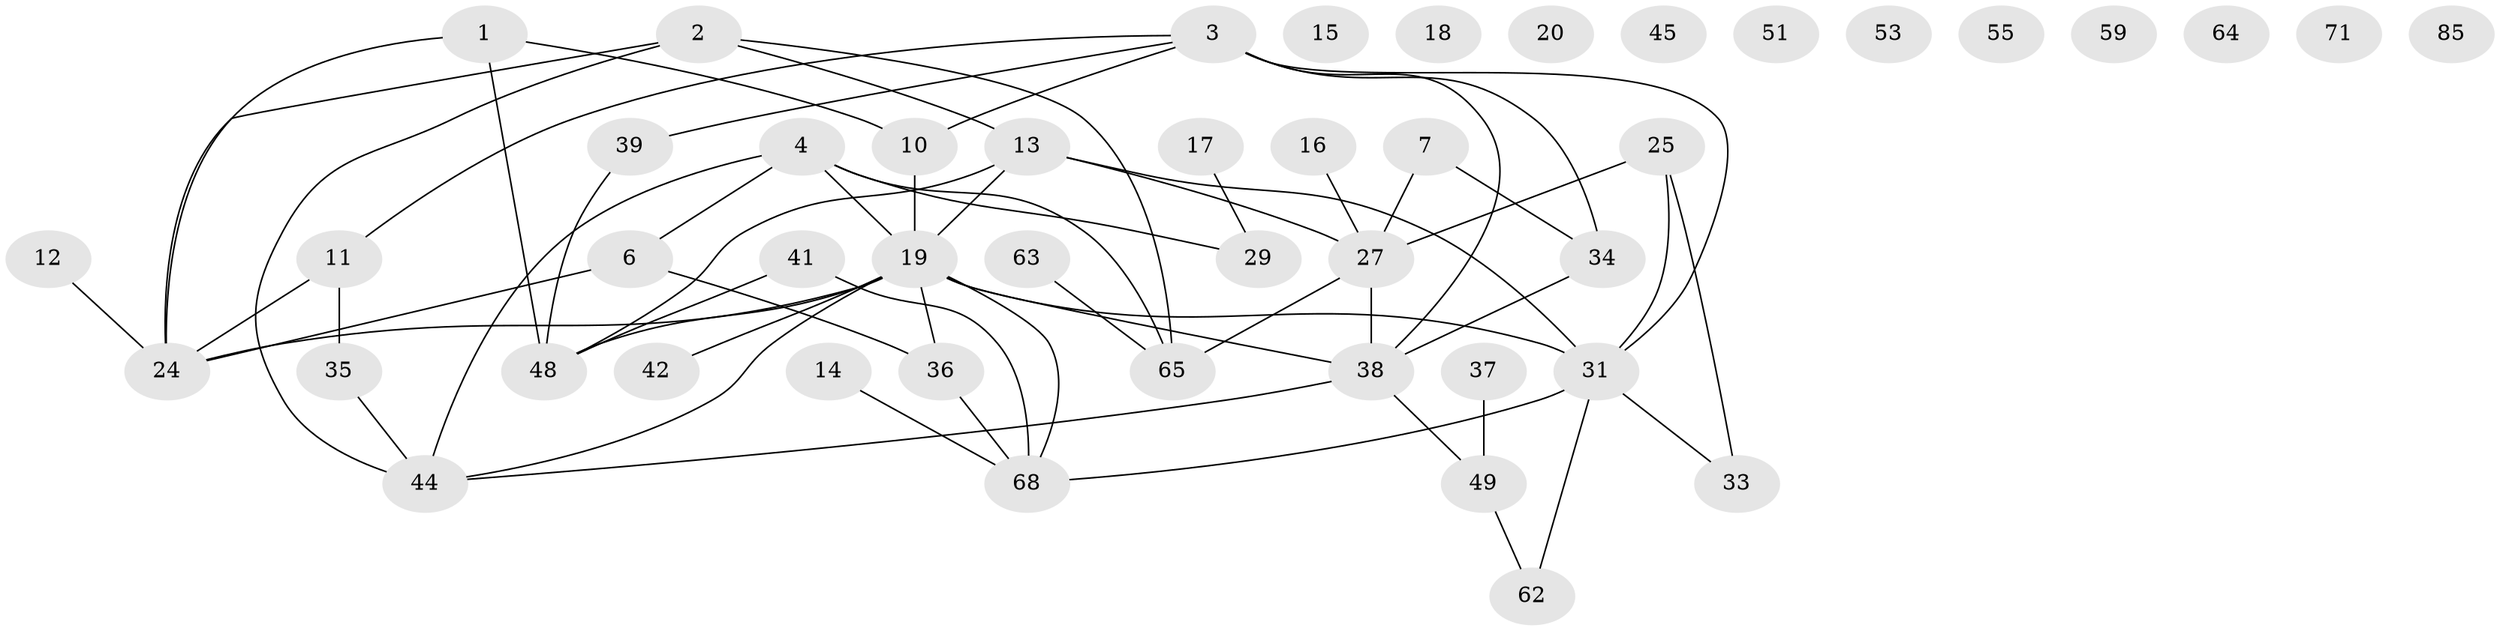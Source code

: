 // original degree distribution, {2: 0.15217391304347827, 3: 0.2826086956521739, 5: 0.07608695652173914, 1: 0.25, 0: 0.10869565217391304, 7: 0.021739130434782608, 4: 0.10869565217391304}
// Generated by graph-tools (version 1.1) at 2025/12/03/09/25 04:12:56]
// undirected, 46 vertices, 60 edges
graph export_dot {
graph [start="1"]
  node [color=gray90,style=filled];
  1 [super="+9"];
  2 [super="+23+5"];
  3 [super="+88+73+50"];
  4 [super="+79+8+21"];
  6 [super="+69+81"];
  7 [super="+22"];
  10;
  11 [super="+46"];
  12;
  13 [super="+47"];
  14;
  15 [super="+86"];
  16;
  17;
  18;
  19 [super="+92+26+28+54"];
  20;
  24 [super="+74"];
  25;
  27 [super="+58"];
  29;
  31 [super="+40+32"];
  33;
  34;
  35;
  36;
  37;
  38 [super="+61+43"];
  39;
  41 [super="+78"];
  42 [super="+52"];
  44 [super="+57+66"];
  45;
  48;
  49 [super="+70"];
  51;
  53;
  55;
  59;
  62;
  63 [super="+80"];
  64;
  65;
  68 [super="+76"];
  71;
  85;
  1 -- 10;
  1 -- 48;
  1 -- 24;
  2 -- 65;
  2 -- 44;
  2 -- 13;
  2 -- 24;
  3 -- 10;
  3 -- 34;
  3 -- 11;
  3 -- 31;
  3 -- 38;
  3 -- 39;
  4 -- 65;
  4 -- 44;
  4 -- 6;
  4 -- 29;
  4 -- 19;
  6 -- 36;
  6 -- 24 [weight=2];
  7 -- 34;
  7 -- 27;
  10 -- 19;
  11 -- 35;
  11 -- 24;
  12 -- 24;
  13 -- 48;
  13 -- 19;
  13 -- 31;
  13 -- 27;
  14 -- 68;
  16 -- 27;
  17 -- 29;
  19 -- 31;
  19 -- 44;
  19 -- 48;
  19 -- 68;
  19 -- 42;
  19 -- 36;
  19 -- 38;
  19 -- 24 [weight=2];
  25 -- 31;
  25 -- 33;
  25 -- 27;
  27 -- 65;
  27 -- 38;
  31 -- 62;
  31 -- 33;
  31 -- 68;
  34 -- 38;
  35 -- 44;
  36 -- 68;
  37 -- 49;
  38 -- 49;
  38 -- 44;
  39 -- 48;
  41 -- 48;
  41 -- 68;
  49 -- 62;
  63 -- 65;
}
